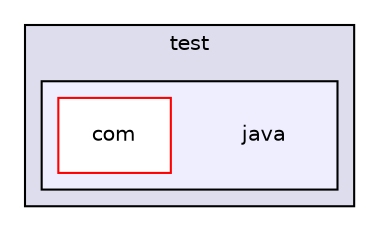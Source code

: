 digraph "java" {
  compound=true
  node [ fontsize="10", fontname="Helvetica"];
  edge [ labelfontsize="10", labelfontname="Helvetica"];
  subgraph clusterdir_24d8659ee6563e81a739295c5af297fb {
    graph [ bgcolor="#ddddee", pencolor="black", label="test" fontname="Helvetica", fontsize="10", URL="dir_24d8659ee6563e81a739295c5af297fb.html"]
  subgraph clusterdir_40dbc27550c8483265ecaa49888e80bb {
    graph [ bgcolor="#eeeeff", pencolor="black", label="" URL="dir_40dbc27550c8483265ecaa49888e80bb.html"];
    dir_40dbc27550c8483265ecaa49888e80bb [shape=plaintext label="java"];
    dir_5cf1a3f72655fc8f61cc159f512005fd [shape=box label="com" color="red" fillcolor="white" style="filled" URL="dir_5cf1a3f72655fc8f61cc159f512005fd.html"];
  }
  }
}
